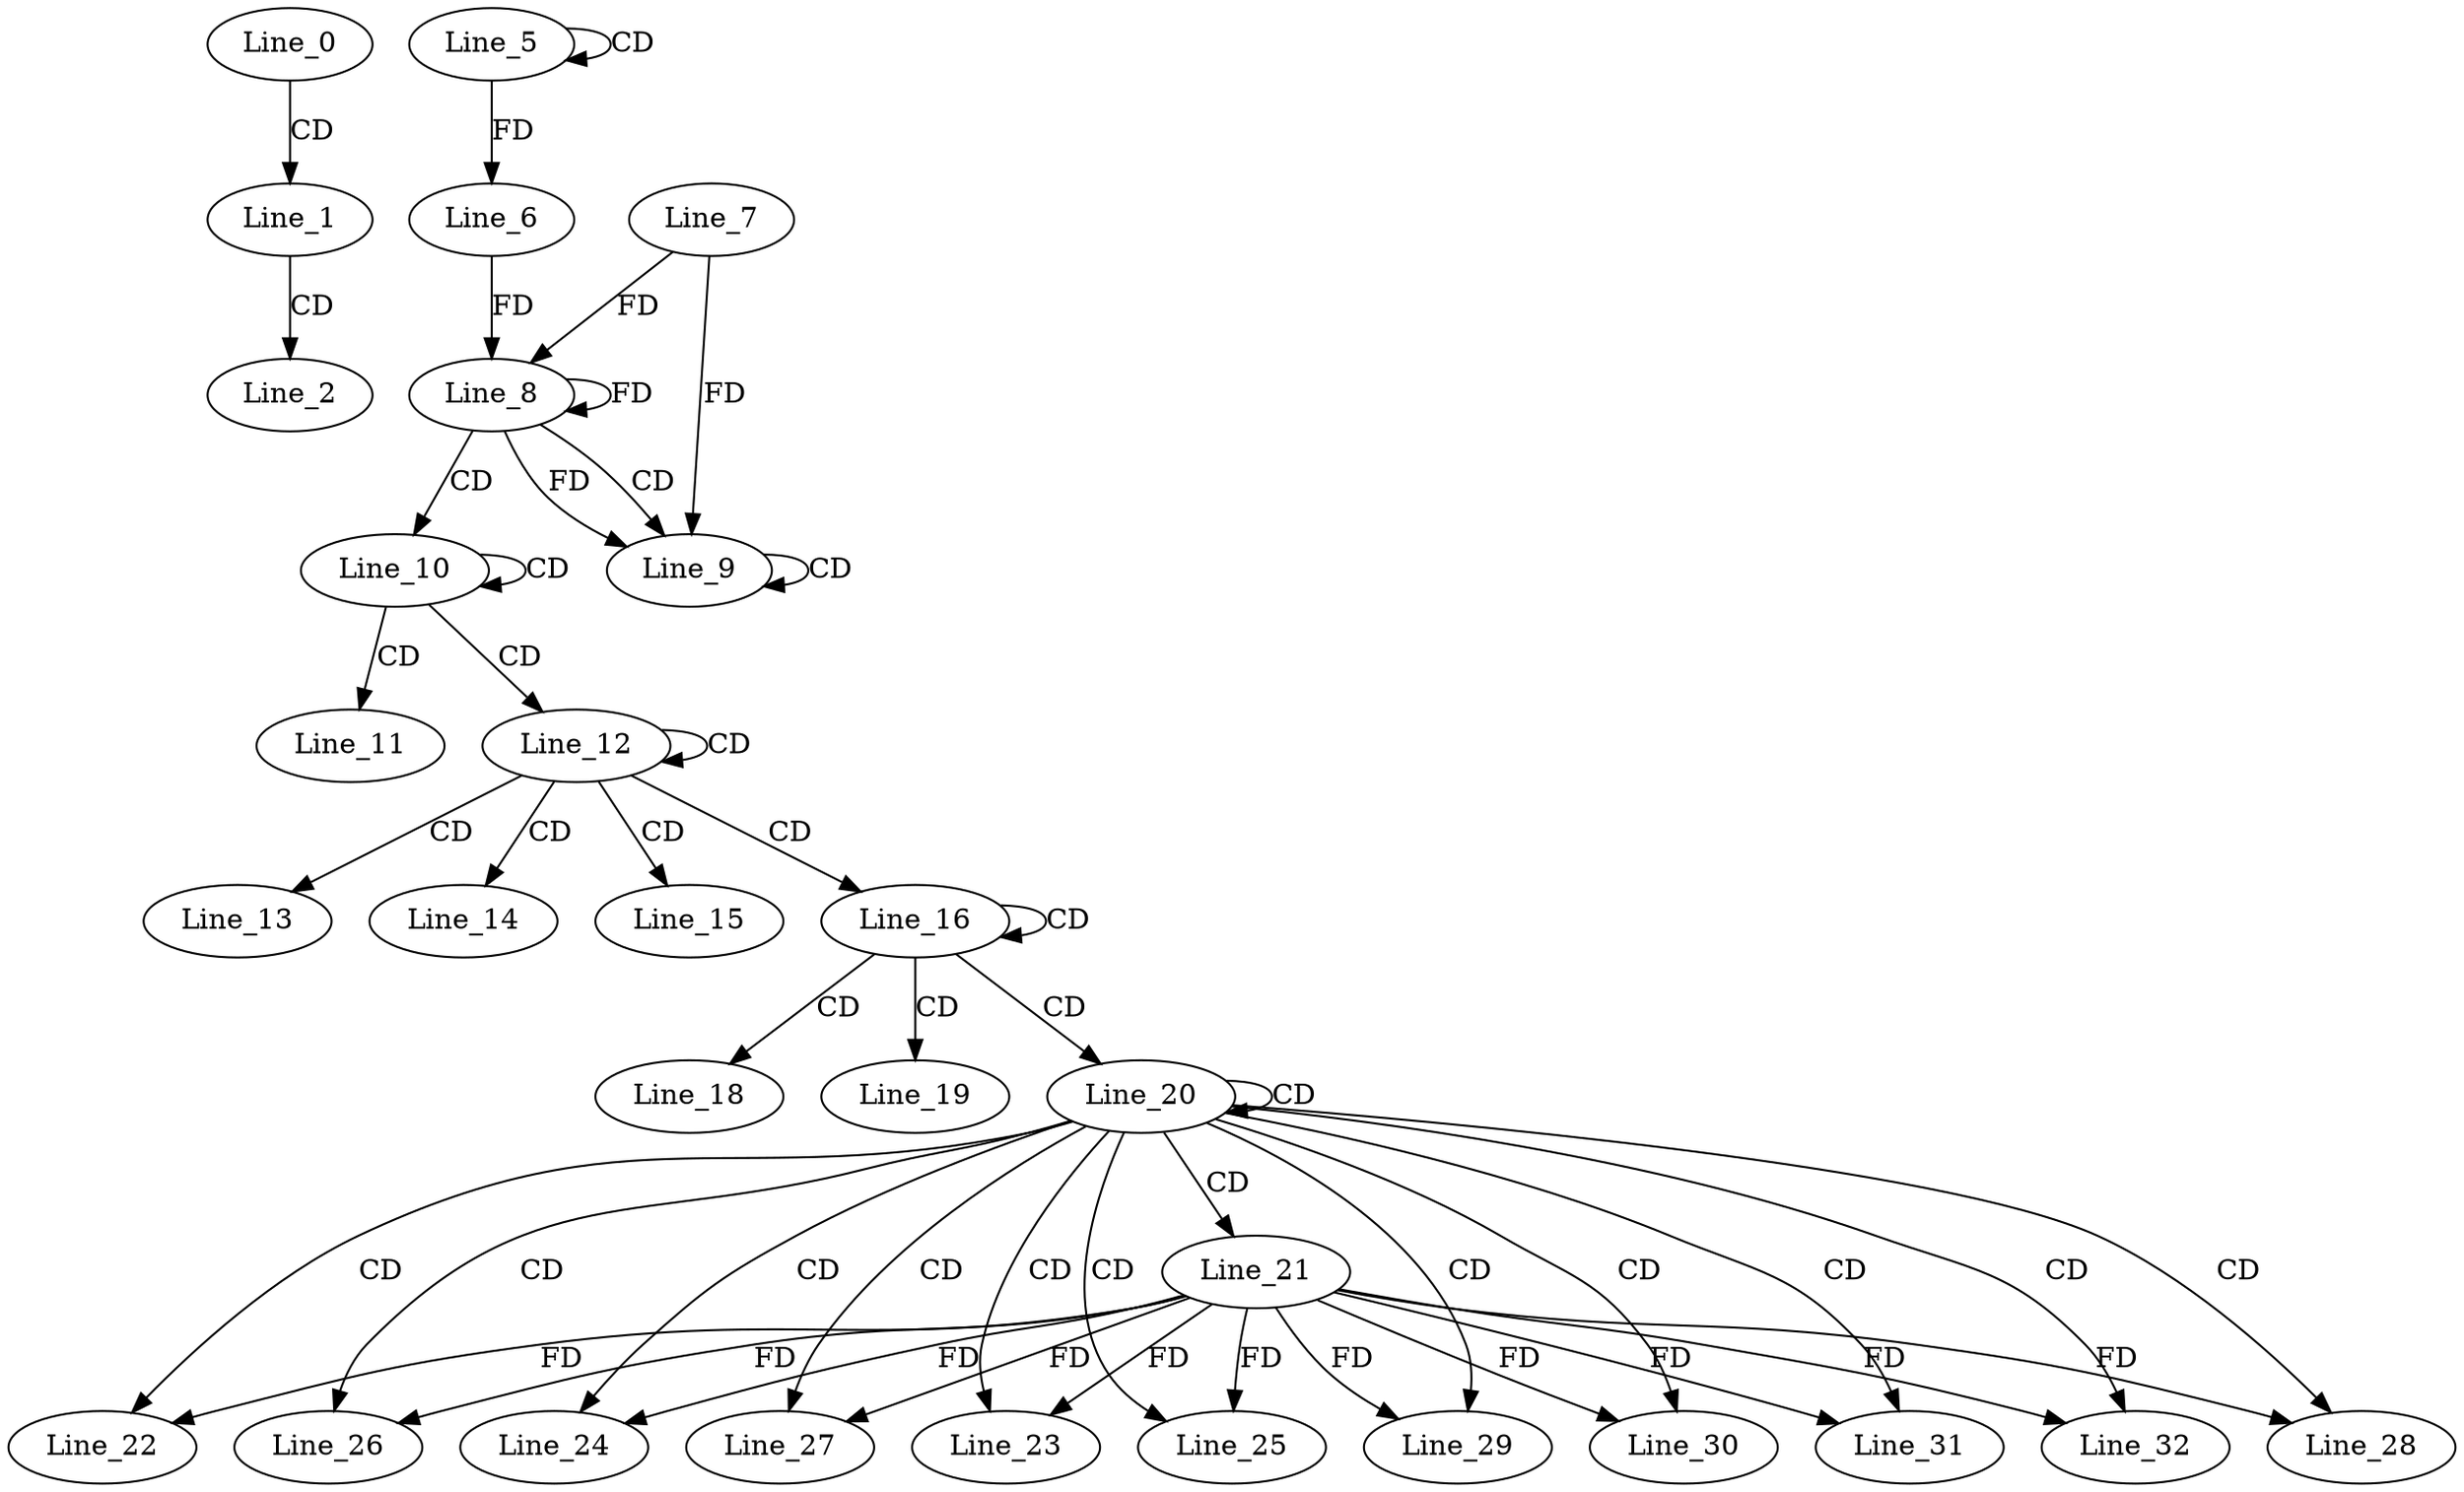 digraph G {
  Line_0;
  Line_1;
  Line_2;
  Line_5;
  Line_5;
  Line_6;
  Line_8;
  Line_7;
  Line_8;
  Line_6;
  Line_8;
  Line_9;
  Line_9;
  Line_10;
  Line_10;
  Line_11;
  Line_12;
  Line_12;
  Line_13;
  Line_14;
  Line_15;
  Line_16;
  Line_16;
  Line_18;
  Line_19;
  Line_20;
  Line_20;
  Line_21;
  Line_22;
  Line_23;
  Line_24;
  Line_25;
  Line_26;
  Line_27;
  Line_28;
  Line_29;
  Line_30;
  Line_31;
  Line_32;
  Line_0 -> Line_1 [ label="CD" ];
  Line_1 -> Line_2 [ label="CD" ];
  Line_5 -> Line_5 [ label="CD" ];
  Line_5 -> Line_6 [ label="FD" ];
  Line_8 -> Line_8 [ label="FD" ];
  Line_7 -> Line_8 [ label="FD" ];
  Line_6 -> Line_8 [ label="FD" ];
  Line_8 -> Line_9 [ label="CD" ];
  Line_9 -> Line_9 [ label="CD" ];
  Line_8 -> Line_9 [ label="FD" ];
  Line_7 -> Line_9 [ label="FD" ];
  Line_8 -> Line_10 [ label="CD" ];
  Line_10 -> Line_10 [ label="CD" ];
  Line_10 -> Line_11 [ label="CD" ];
  Line_10 -> Line_12 [ label="CD" ];
  Line_12 -> Line_12 [ label="CD" ];
  Line_12 -> Line_13 [ label="CD" ];
  Line_12 -> Line_14 [ label="CD" ];
  Line_12 -> Line_15 [ label="CD" ];
  Line_12 -> Line_16 [ label="CD" ];
  Line_16 -> Line_16 [ label="CD" ];
  Line_16 -> Line_18 [ label="CD" ];
  Line_16 -> Line_19 [ label="CD" ];
  Line_16 -> Line_20 [ label="CD" ];
  Line_20 -> Line_20 [ label="CD" ];
  Line_20 -> Line_21 [ label="CD" ];
  Line_20 -> Line_22 [ label="CD" ];
  Line_21 -> Line_22 [ label="FD" ];
  Line_20 -> Line_23 [ label="CD" ];
  Line_21 -> Line_23 [ label="FD" ];
  Line_20 -> Line_24 [ label="CD" ];
  Line_21 -> Line_24 [ label="FD" ];
  Line_20 -> Line_25 [ label="CD" ];
  Line_21 -> Line_25 [ label="FD" ];
  Line_20 -> Line_26 [ label="CD" ];
  Line_21 -> Line_26 [ label="FD" ];
  Line_20 -> Line_27 [ label="CD" ];
  Line_21 -> Line_27 [ label="FD" ];
  Line_20 -> Line_28 [ label="CD" ];
  Line_21 -> Line_28 [ label="FD" ];
  Line_20 -> Line_29 [ label="CD" ];
  Line_21 -> Line_29 [ label="FD" ];
  Line_20 -> Line_30 [ label="CD" ];
  Line_21 -> Line_30 [ label="FD" ];
  Line_20 -> Line_31 [ label="CD" ];
  Line_21 -> Line_31 [ label="FD" ];
  Line_20 -> Line_32 [ label="CD" ];
  Line_21 -> Line_32 [ label="FD" ];
}
